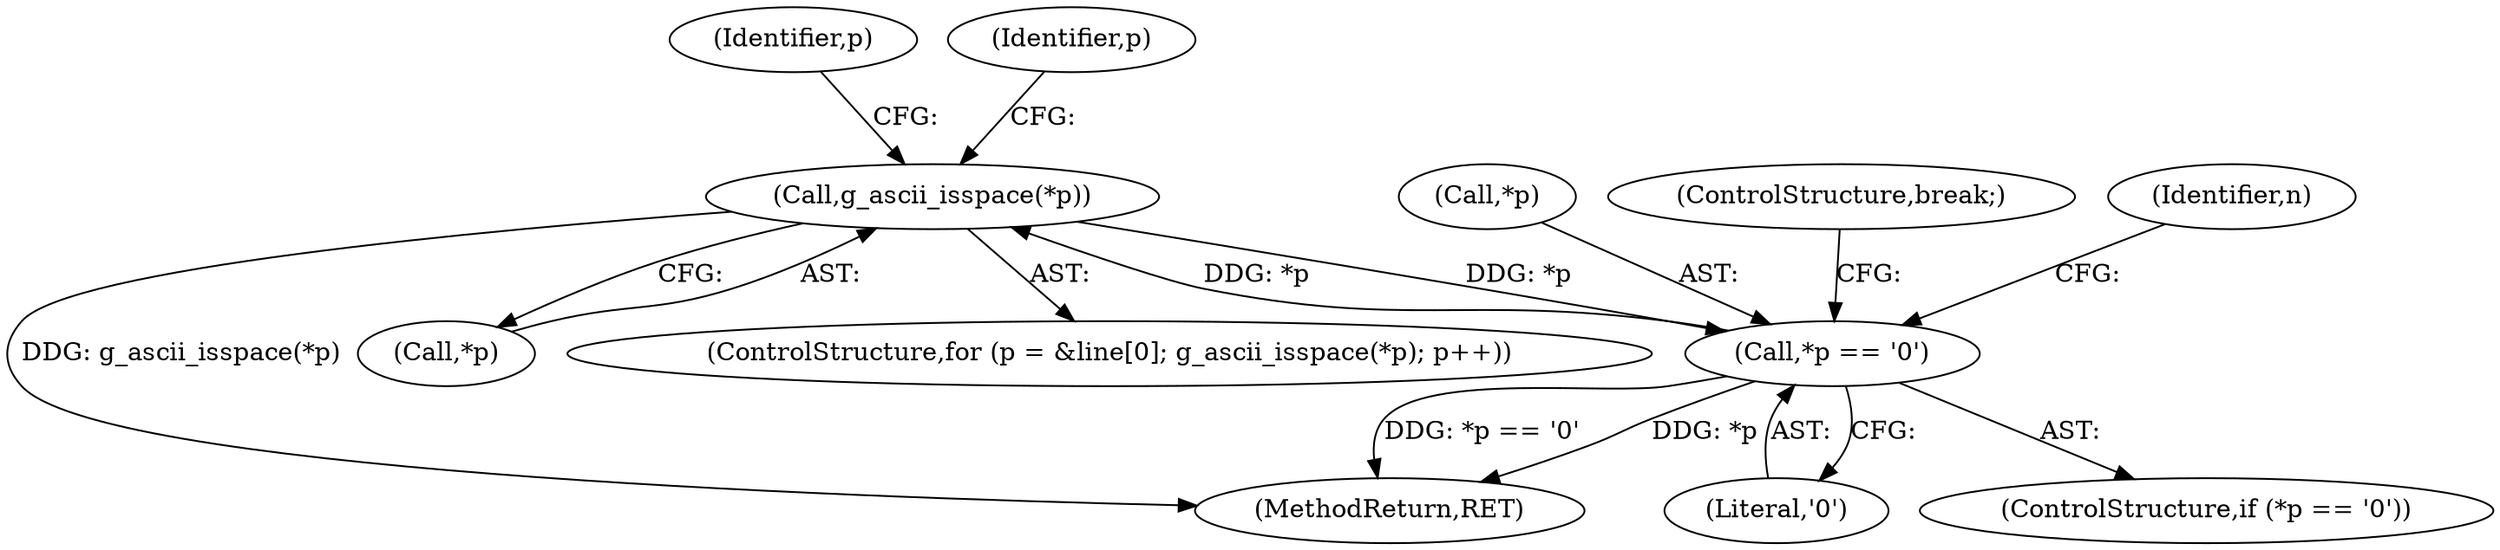 digraph "0_wireshark_6a140eca7b78b230f1f90a739a32257476513c78_1@pointer" {
"1000159" [label="(Call,g_ascii_isspace(*p))"];
"1000165" [label="(Call,*p == '\0')"];
"1000159" [label="(Call,g_ascii_isspace(*p))"];
"1000168" [label="(Literal,'\0')"];
"1000320" [label="(MethodReturn,RET)"];
"1000160" [label="(Call,*p)"];
"1000166" [label="(Call,*p)"];
"1000152" [label="(ControlStructure,for (p = &line[0]; g_ascii_isspace(*p); p++))"];
"1000165" [label="(Call,*p == '\0')"];
"1000167" [label="(Identifier,p)"];
"1000159" [label="(Call,g_ascii_isspace(*p))"];
"1000170" [label="(ControlStructure,break;)"];
"1000172" [label="(Identifier,n)"];
"1000164" [label="(ControlStructure,if (*p == '\0'))"];
"1000163" [label="(Identifier,p)"];
"1000159" -> "1000152"  [label="AST: "];
"1000159" -> "1000160"  [label="CFG: "];
"1000160" -> "1000159"  [label="AST: "];
"1000163" -> "1000159"  [label="CFG: "];
"1000167" -> "1000159"  [label="CFG: "];
"1000159" -> "1000320"  [label="DDG: g_ascii_isspace(*p)"];
"1000165" -> "1000159"  [label="DDG: *p"];
"1000159" -> "1000165"  [label="DDG: *p"];
"1000165" -> "1000164"  [label="AST: "];
"1000165" -> "1000168"  [label="CFG: "];
"1000166" -> "1000165"  [label="AST: "];
"1000168" -> "1000165"  [label="AST: "];
"1000170" -> "1000165"  [label="CFG: "];
"1000172" -> "1000165"  [label="CFG: "];
"1000165" -> "1000320"  [label="DDG: *p"];
"1000165" -> "1000320"  [label="DDG: *p == '\0'"];
}
